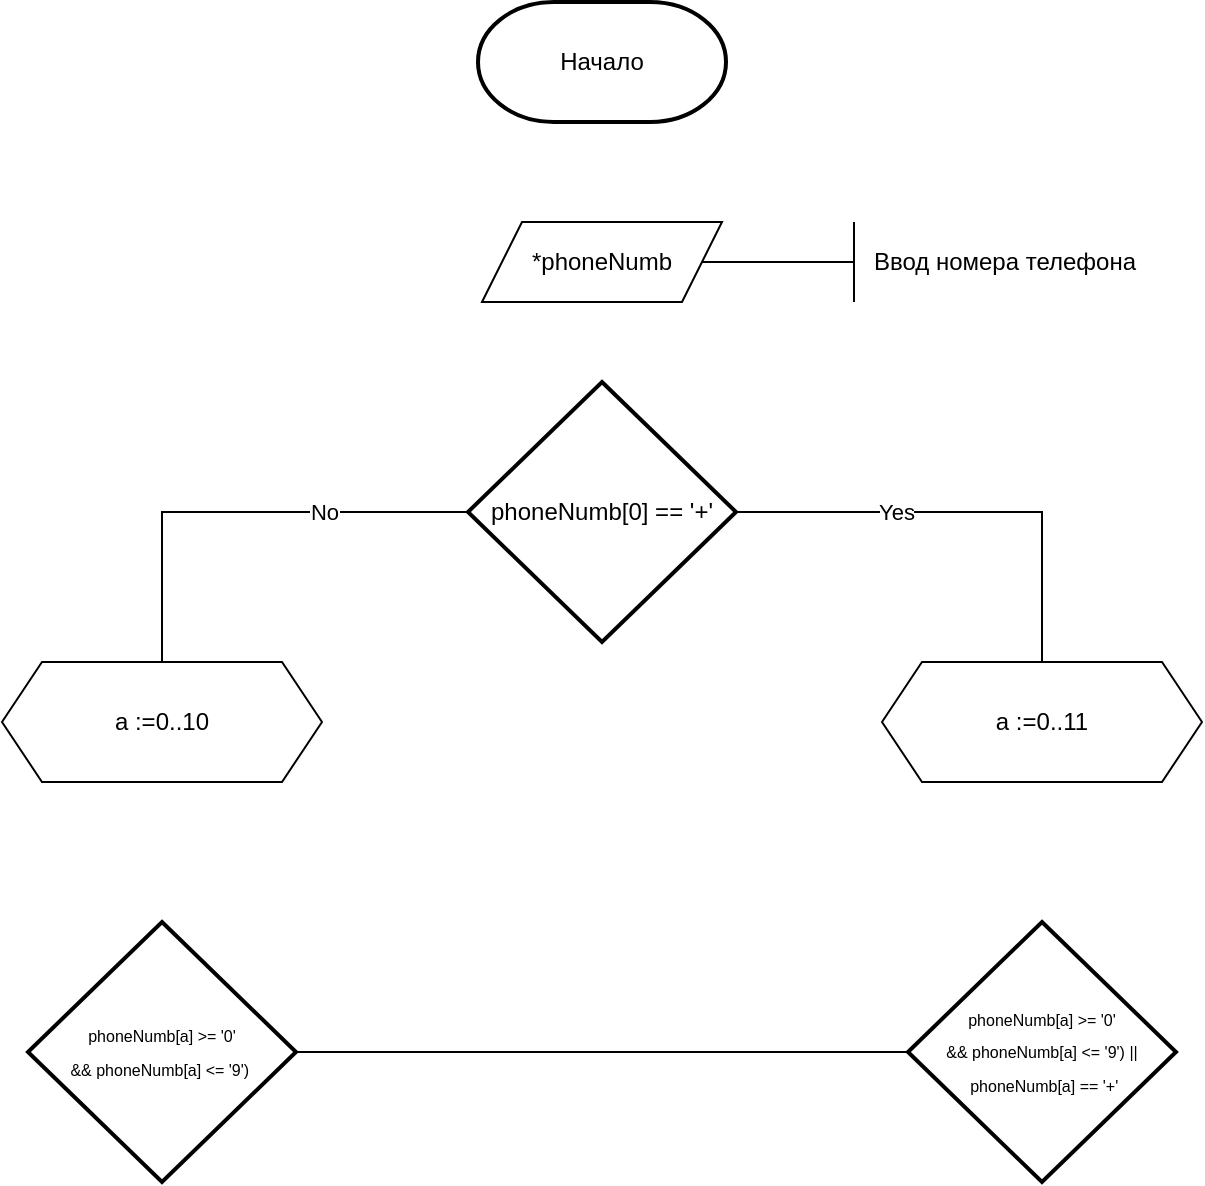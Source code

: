 <mxfile version="24.7.12">
  <diagram name="Страница — 1" id="RolyPFwZq1qflpm33d3U">
    <mxGraphModel dx="952" dy="515" grid="1" gridSize="10" guides="1" tooltips="1" connect="1" arrows="1" fold="1" page="1" pageScale="1" pageWidth="827" pageHeight="1169" math="0" shadow="0">
      <root>
        <mxCell id="0" />
        <mxCell id="1" parent="0" />
        <mxCell id="ZodCC7kFXzASDTPhLEkf-1" value="Начало" style="strokeWidth=2;html=1;shape=mxgraph.flowchart.terminator;whiteSpace=wrap;" vertex="1" parent="1">
          <mxGeometry x="352" y="20" width="124" height="60" as="geometry" />
        </mxCell>
        <mxCell id="ZodCC7kFXzASDTPhLEkf-2" value="*phoneNumb" style="shape=parallelogram;perimeter=parallelogramPerimeter;whiteSpace=wrap;html=1;fixedSize=1;" vertex="1" parent="1">
          <mxGeometry x="354" y="130" width="120" height="40" as="geometry" />
        </mxCell>
        <mxCell id="ZodCC7kFXzASDTPhLEkf-4" value="" style="endArrow=none;html=1;rounded=0;exitX=1;exitY=0.5;exitDx=0;exitDy=0;" edge="1" parent="1" source="ZodCC7kFXzASDTPhLEkf-2">
          <mxGeometry width="50" height="50" relative="1" as="geometry">
            <mxPoint x="520" y="180" as="sourcePoint" />
            <mxPoint x="540" y="150" as="targetPoint" />
          </mxGeometry>
        </mxCell>
        <mxCell id="ZodCC7kFXzASDTPhLEkf-5" value="" style="endArrow=none;html=1;rounded=0;" edge="1" parent="1">
          <mxGeometry width="50" height="50" relative="1" as="geometry">
            <mxPoint x="540" y="170" as="sourcePoint" />
            <mxPoint x="540" y="130" as="targetPoint" />
          </mxGeometry>
        </mxCell>
        <mxCell id="ZodCC7kFXzASDTPhLEkf-6" value="Ввод номера телефона" style="text;html=1;align=center;verticalAlign=middle;resizable=0;points=[];autosize=1;strokeColor=none;fillColor=none;" vertex="1" parent="1">
          <mxGeometry x="540" y="135" width="150" height="30" as="geometry" />
        </mxCell>
        <mxCell id="ZodCC7kFXzASDTPhLEkf-7" value="phoneNumb[0] == &#39;+&#39;" style="strokeWidth=2;html=1;shape=mxgraph.flowchart.decision;whiteSpace=wrap;" vertex="1" parent="1">
          <mxGeometry x="347" y="210" width="134" height="130" as="geometry" />
        </mxCell>
        <mxCell id="ZodCC7kFXzASDTPhLEkf-9" value="a :=0..10" style="shape=hexagon;perimeter=hexagonPerimeter2;whiteSpace=wrap;html=1;fixedSize=1;" vertex="1" parent="1">
          <mxGeometry x="114" y="350" width="160" height="60" as="geometry" />
        </mxCell>
        <mxCell id="ZodCC7kFXzASDTPhLEkf-10" value="a :=0..11" style="shape=hexagon;perimeter=hexagonPerimeter2;whiteSpace=wrap;html=1;fixedSize=1;" vertex="1" parent="1">
          <mxGeometry x="554" y="350" width="160" height="60" as="geometry" />
        </mxCell>
        <mxCell id="ZodCC7kFXzASDTPhLEkf-11" value="" style="endArrow=none;html=1;rounded=0;edgeStyle=orthogonalEdgeStyle;entryX=0;entryY=0.5;entryDx=0;entryDy=0;entryPerimeter=0;exitX=0.5;exitY=0;exitDx=0;exitDy=0;" edge="1" parent="1" source="ZodCC7kFXzASDTPhLEkf-9" target="ZodCC7kFXzASDTPhLEkf-7">
          <mxGeometry width="50" height="50" relative="1" as="geometry">
            <mxPoint x="220" y="300" as="sourcePoint" />
            <mxPoint x="270" y="250" as="targetPoint" />
          </mxGeometry>
        </mxCell>
        <mxCell id="ZodCC7kFXzASDTPhLEkf-17" value="No" style="edgeLabel;html=1;align=center;verticalAlign=middle;resizable=0;points=[];" vertex="1" connectable="0" parent="ZodCC7kFXzASDTPhLEkf-11">
          <mxGeometry x="0.398" relative="1" as="geometry">
            <mxPoint x="-4" as="offset" />
          </mxGeometry>
        </mxCell>
        <mxCell id="ZodCC7kFXzASDTPhLEkf-12" value="" style="endArrow=none;html=1;rounded=0;edgeStyle=orthogonalEdgeStyle;exitX=1;exitY=0.5;exitDx=0;exitDy=0;exitPerimeter=0;entryX=0.5;entryY=0;entryDx=0;entryDy=0;" edge="1" parent="1" source="ZodCC7kFXzASDTPhLEkf-7" target="ZodCC7kFXzASDTPhLEkf-10">
          <mxGeometry width="50" height="50" relative="1" as="geometry">
            <mxPoint x="590" y="280" as="sourcePoint" />
            <mxPoint x="640" y="230" as="targetPoint" />
          </mxGeometry>
        </mxCell>
        <mxCell id="ZodCC7kFXzASDTPhLEkf-16" value="Yes" style="edgeLabel;html=1;align=center;verticalAlign=middle;resizable=0;points=[];" vertex="1" connectable="0" parent="ZodCC7kFXzASDTPhLEkf-12">
          <mxGeometry x="-0.266" y="1" relative="1" as="geometry">
            <mxPoint x="-4" y="1" as="offset" />
          </mxGeometry>
        </mxCell>
        <mxCell id="ZodCC7kFXzASDTPhLEkf-15" value="&lt;p style=&quot;line-height: 120%;&quot;&gt;&lt;font style=&quot;font-size: 8px;&quot;&gt;&lt;span style=&quot;background-color: initial;&quot;&gt;phoneNumb[a]&lt;/span&gt;&amp;nbsp;&amp;gt;= &#39;0&#39; &amp;amp;&amp;amp;&amp;nbsp;&lt;span style=&quot;background-color: initial;&quot;&gt;phoneNumb[a]&lt;/span&gt;&lt;span style=&quot;background-color: initial;&quot;&gt;&amp;nbsp;&amp;lt;= &#39;9&#39;)&amp;nbsp;&lt;/span&gt;&lt;span style=&quot;background-color: initial;&quot;&gt;||&amp;nbsp;&lt;/span&gt;&lt;span style=&quot;background-color: initial;&quot;&gt;phoneNumb[a]&lt;/span&gt;&lt;span style=&quot;background-color: initial;&quot;&gt;&amp;nbsp;== &#39;+&#39;&lt;/span&gt;&lt;/font&gt;&lt;/p&gt;" style="strokeWidth=2;html=1;shape=mxgraph.flowchart.decision;whiteSpace=wrap;" vertex="1" parent="1">
          <mxGeometry x="567" y="480" width="134" height="130" as="geometry" />
        </mxCell>
        <mxCell id="ZodCC7kFXzASDTPhLEkf-18" value="&lt;p style=&quot;line-height: 120%;&quot;&gt;&lt;font style=&quot;font-size: 8px;&quot;&gt;&lt;span style=&quot;background-color: initial;&quot;&gt;phoneNumb[a]&lt;/span&gt;&amp;nbsp;&amp;gt;= &#39;0&#39; &amp;amp;&amp;amp;&amp;nbsp;&lt;span style=&quot;background-color: initial;&quot;&gt;phoneNumb[a]&lt;/span&gt;&lt;span style=&quot;background-color: initial;&quot;&gt;&amp;nbsp;&amp;lt;= &#39;9&#39;)&amp;nbsp;&lt;/span&gt;&lt;/font&gt;&lt;/p&gt;" style="strokeWidth=2;html=1;shape=mxgraph.flowchart.decision;whiteSpace=wrap;" vertex="1" parent="1">
          <mxGeometry x="127" y="480" width="134" height="130" as="geometry" />
        </mxCell>
        <mxCell id="ZodCC7kFXzASDTPhLEkf-19" value="" style="endArrow=none;html=1;rounded=0;exitX=1;exitY=0.5;exitDx=0;exitDy=0;exitPerimeter=0;entryX=0;entryY=0.5;entryDx=0;entryDy=0;entryPerimeter=0;" edge="1" parent="1" source="ZodCC7kFXzASDTPhLEkf-18" target="ZodCC7kFXzASDTPhLEkf-15">
          <mxGeometry width="50" height="50" relative="1" as="geometry">
            <mxPoint x="340" y="570" as="sourcePoint" />
            <mxPoint x="390" y="520" as="targetPoint" />
          </mxGeometry>
        </mxCell>
      </root>
    </mxGraphModel>
  </diagram>
</mxfile>
